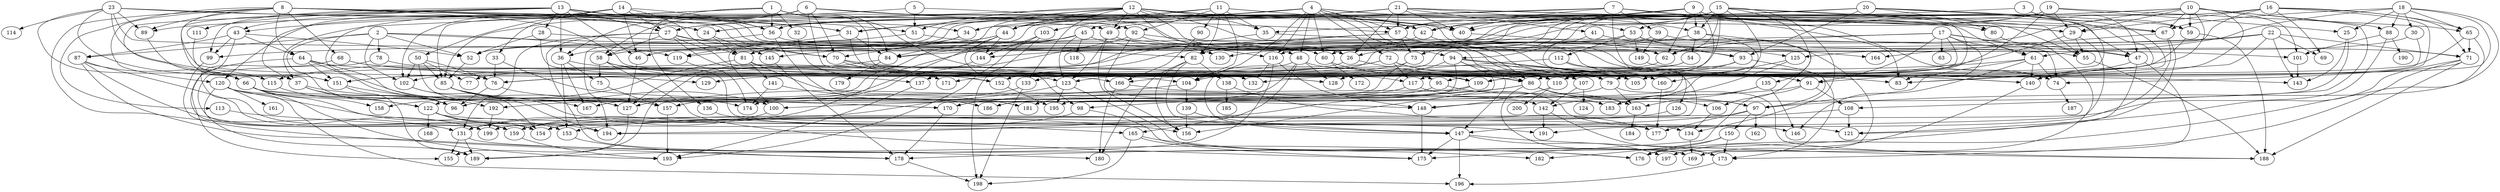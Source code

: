 // DAG automatically generated by daggen at Wed Apr 12 12:21:28 2017
// ./daggen --dot -n 200 --jump=5 --fat=0.6 --regularity=0.2 --density=0.2 
digraph G {
  1 [size="28991029248", alpha="0.19"]
  1 -> 32 [size ="75497472"]
  1 -> 43 [size ="75497472"]
  1 -> 56 [size ="75497472"]
  1 -> 79 [size ="75497472"]
  1 -> 84 [size ="75497472"]
  1 -> 96 [size ="75497472"]
  1 -> 105 [size ="75497472"]
  1 -> 120 [size ="75497472"]
  1 -> 136 [size ="75497472"]
  2 [size="470163692188", alpha="0.00"]
  2 -> 52 [size ="301989888"]
  2 -> 78 [size ="301989888"]
  2 -> 82 [size ="301989888"]
  2 -> 87 [size ="301989888"]
  2 -> 96 [size ="301989888"]
  2 -> 102 [size ="301989888"]
  2 -> 119 [size ="301989888"]
  3 [size="28306644899", alpha="0.16"]
  3 -> 42 [size ="679477248"]
  3 -> 47 [size ="679477248"]
  3 -> 59 [size ="679477248"]
  4 [size="1073741824000", alpha="0.06"]
  4 -> 24 [size ="838860800"]
  4 -> 36 [size ="838860800"]
  4 -> 38 [size ="838860800"]
  4 -> 44 [size ="838860800"]
  4 -> 45 [size ="838860800"]
  4 -> 48 [size ="838860800"]
  4 -> 56 [size ="838860800"]
  4 -> 57 [size ="838860800"]
  4 -> 60 [size ="838860800"]
  4 -> 61 [size ="838860800"]
  4 -> 72 [size ="838860800"]
  4 -> 79 [size ="838860800"]
  4 -> 86 [size ="838860800"]
  4 -> 104 [size ="838860800"]
  4 -> 116 [size ="838860800"]
  5 [size="323592877969", alpha="0.06"]
  5 -> 51 [size ="209715200"]
  5 -> 85 [size ="209715200"]
  5 -> 86 [size ="209715200"]
  6 [size="864941381123", alpha="0.19"]
  6 -> 36 [size ="679477248"]
  6 -> 37 [size ="679477248"]
  6 -> 42 [size ="679477248"]
  6 -> 49 [size ="679477248"]
  6 -> 57 [size ="679477248"]
  6 -> 58 [size ="679477248"]
  6 -> 70 [size ="679477248"]
  6 -> 85 [size ="679477248"]
  6 -> 95 [size ="679477248"]
  6 -> 102 [size ="679477248"]
  7 [size="134217728000", alpha="0.17"]
  7 -> 34 [size ="209715200"]
  7 -> 39 [size ="209715200"]
  7 -> 42 [size ="209715200"]
  7 -> 74 [size ="209715200"]
  7 -> 83 [size ="209715200"]
  7 -> 89 [size ="209715200"]
  7 -> 126 [size ="209715200"]
  8 [size="183031354463", alpha="0.13"]
  8 -> 24 [size ="209715200"]
  8 -> 26 [size ="209715200"]
  8 -> 31 [size ="209715200"]
  8 -> 34 [size ="209715200"]
  8 -> 64 [size ="209715200"]
  8 -> 68 [size ="209715200"]
  8 -> 70 [size ="209715200"]
  8 -> 89 [size ="209715200"]
  8 -> 113 [size ="209715200"]
  8 -> 117 [size ="209715200"]
  8 -> 120 [size ="209715200"]
  8 -> 129 [size ="209715200"]
  8 -> 131 [size ="209715200"]
  9 [size="12732794103", alpha="0.20"]
  9 -> 27 [size ="301989888"]
  9 -> 34 [size ="301989888"]
  9 -> 38 [size ="301989888"]
  9 -> 40 [size ="301989888"]
  9 -> 47 [size ="301989888"]
  9 -> 55 [size ="301989888"]
  9 -> 62 [size ="301989888"]
  9 -> 79 [size ="301989888"]
  9 -> 81 [size ="301989888"]
  9 -> 83 [size ="301989888"]
  9 -> 128 [size ="301989888"]
  10 [size="368293445632", alpha="0.09"]
  10 -> 29 [size ="411041792"]
  10 -> 42 [size ="411041792"]
  10 -> 53 [size ="411041792"]
  10 -> 59 [size ="411041792"]
  10 -> 67 [size ="411041792"]
  10 -> 88 [size ="411041792"]
  10 -> 101 [size ="411041792"]
  10 -> 104 [size ="411041792"]
  10 -> 108 [size ="411041792"]
  10 -> 109 [size ="411041792"]
  10 -> 116 [size ="411041792"]
  11 [size="194235158988", alpha="0.05"]
  11 -> 35 [size ="134217728"]
  11 -> 40 [size ="134217728"]
  11 -> 44 [size ="134217728"]
  11 -> 74 [size ="134217728"]
  11 -> 82 [size ="134217728"]
  11 -> 90 [size ="134217728"]
  11 -> 92 [size ="134217728"]
  11 -> 103 [size ="134217728"]
  11 -> 104 [size ="134217728"]
  12 [size="47019694297", alpha="0.08"]
  12 -> 26 [size ="838860800"]
  12 -> 27 [size ="838860800"]
  12 -> 29 [size ="838860800"]
  12 -> 31 [size ="838860800"]
  12 -> 35 [size ="838860800"]
  12 -> 40 [size ="838860800"]
  12 -> 42 [size ="838860800"]
  12 -> 44 [size ="838860800"]
  12 -> 49 [size ="838860800"]
  12 -> 51 [size ="838860800"]
  12 -> 84 [size ="838860800"]
  12 -> 91 [size ="838860800"]
  12 -> 110 [size ="838860800"]
  12 -> 133 [size ="838860800"]
  13 [size="782757789696", alpha="0.12"]
  13 -> 27 [size ="679477248"]
  13 -> 28 [size ="679477248"]
  13 -> 36 [size ="679477248"]
  13 -> 43 [size ="679477248"]
  13 -> 46 [size ="679477248"]
  13 -> 51 [size ="679477248"]
  13 -> 56 [size ="679477248"]
  13 -> 62 [size ="679477248"]
  13 -> 66 [size ="679477248"]
  13 -> 92 [size ="679477248"]
  13 -> 99 [size ="679477248"]
  13 -> 111 [size ="679477248"]
  13 -> 115 [size ="679477248"]
  14 [size="18500509262", alpha="0.06"]
  14 -> 27 [size ="838860800"]
  14 -> 33 [size ="838860800"]
  14 -> 37 [size ="838860800"]
  14 -> 46 [size ="838860800"]
  14 -> 50 [size ="838860800"]
  14 -> 56 [size ="838860800"]
  14 -> 81 [size ="838860800"]
  15 [size="549755813888", alpha="0.04"]
  15 -> 38 [size ="536870912"]
  15 -> 40 [size ="536870912"]
  15 -> 55 [size ="536870912"]
  15 -> 60 [size ="536870912"]
  15 -> 62 [size ="536870912"]
  15 -> 67 [size ="536870912"]
  15 -> 73 [size ="536870912"]
  15 -> 82 [size ="536870912"]
  15 -> 94 [size ="536870912"]
  15 -> 110 [size ="536870912"]
  15 -> 133 [size ="536870912"]
  15 -> 134 [size ="536870912"]
  15 -> 135 [size ="536870912"]
  16 [size="14750147476", alpha="0.08"]
  16 -> 29 [size ="679477248"]
  16 -> 56 [size ="679477248"]
  16 -> 57 [size ="679477248"]
  16 -> 58 [size ="679477248"]
  16 -> 65 [size ="679477248"]
  16 -> 69 [size ="679477248"]
  16 -> 71 [size ="679477248"]
  16 -> 74 [size ="679477248"]
  17 [size="782757789696", alpha="0.09"]
  17 -> 47 [size ="679477248"]
  17 -> 61 [size ="679477248"]
  17 -> 62 [size ="679477248"]
  17 -> 63 [size ="679477248"]
  17 -> 74 [size ="679477248"]
  17 -> 83 [size ="679477248"]
  17 -> 84 [size ="679477248"]
  17 -> 86 [size ="679477248"]
  17 -> 91 [size ="679477248"]
  18 [size="2235261619", alpha="0.08"]
  18 -> 25 [size ="75497472"]
  18 -> 30 [size ="75497472"]
  18 -> 65 [size ="75497472"]
  18 -> 67 [size ="75497472"]
  18 -> 88 [size ="75497472"]
  18 -> 97 [size ="75497472"]
  18 -> 105 [size ="75497472"]
  18 -> 125 [size ="75497472"]
  19 [size="2265919629", alpha="0.05"]
  19 -> 25 [size ="134217728"]
  19 -> 29 [size ="134217728"]
  19 -> 52 [size ="134217728"]
  19 -> 65 [size ="134217728"]
  19 -> 110 [size ="134217728"]
  19 -> 119 [size ="134217728"]
  19 -> 144 [size ="134217728"]
  20 [size="15109796092", alpha="0.17"]
  20 -> 35 [size ="33554432"]
  20 -> 49 [size ="33554432"]
  20 -> 57 [size ="33554432"]
  20 -> 59 [size ="33554432"]
  20 -> 80 [size ="33554432"]
  20 -> 93 [size ="33554432"]
  20 -> 117 [size ="33554432"]
  20 -> 140 [size ="33554432"]
  21 [size="134217728000", alpha="0.07"]
  21 -> 24 [size ="209715200"]
  21 -> 26 [size ="209715200"]
  21 -> 29 [size ="209715200"]
  21 -> 31 [size ="209715200"]
  21 -> 40 [size ="209715200"]
  21 -> 41 [size ="209715200"]
  21 -> 53 [size ="209715200"]
  21 -> 57 [size ="209715200"]
  21 -> 58 [size ="209715200"]
  21 -> 80 [size ="209715200"]
  21 -> 84 [size ="209715200"]
  22 [size="3339406864", alpha="0.06"]
  22 -> 26 [size ="301989888"]
  22 -> 69 [size ="301989888"]
  22 -> 71 [size ="301989888"]
  22 -> 83 [size ="301989888"]
  22 -> 99 [size ="301989888"]
  22 -> 143 [size ="301989888"]
  23 [size="11026999442", alpha="0.06"]
  23 -> 24 [size ="209715200"]
  23 -> 31 [size ="209715200"]
  23 -> 37 [size ="209715200"]
  23 -> 55 [size ="209715200"]
  23 -> 66 [size ="209715200"]
  23 -> 67 [size ="209715200"]
  23 -> 76 [size ="209715200"]
  23 -> 89 [size ="209715200"]
  23 -> 114 [size ="209715200"]
  24 [size="20843519356", alpha="0.18"]
  24 -> 81 [size ="33554432"]
  24 -> 145 [size ="33554432"]
  25 [size="782757789696", alpha="0.20"]
  25 -> 143 [size ="679477248"]
  25 -> 148 [size ="679477248"]
  26 [size="4111122495", alpha="0.15"]
  26 -> 109 [size ="209715200"]
  26 -> 147 [size ="209715200"]
  27 [size="2537534755", alpha="0.08"]
  27 -> 58 [size ="209715200"]
  27 -> 60 [size ="209715200"]
  27 -> 70 [size ="209715200"]
  27 -> 86 [size ="209715200"]
  27 -> 128 [size ="209715200"]
  27 -> 131 [size ="209715200"]
  27 -> 169 [size ="209715200"]
  28 [size="68719476736", alpha="0.14"]
  28 -> 47 [size ="134217728"]
  28 -> 52 [size ="134217728"]
  28 -> 123 [size ="134217728"]
  29 [size="39715518616", alpha="0.10"]
  29 -> 55 [size ="838860800"]
  29 -> 95 [size ="838860800"]
  29 -> 147 [size ="838860800"]
  30 [size="676494397228", alpha="0.04"]
  30 -> 61 [size ="536870912"]
  30 -> 140 [size ="536870912"]
  31 [size="8054873035", alpha="0.11"]
  31 -> 84 [size ="301989888"]
  31 -> 109 [size ="301989888"]
  31 -> 119 [size ="301989888"]
  32 [size="9349775264", alpha="0.11"]
  32 -> 152 [size ="536870912"]
  33 [size="28991029248", alpha="0.13"]
  33 -> 76 [size ="75497472"]
  33 -> 97 [size ="75497472"]
  34 [size="1073741824000", alpha="0.07"]
  34 -> 46 [size ="838860800"]
  34 -> 70 [size ="838860800"]
  35 [size="1073741824000", alpha="0.05"]
  35 -> 77 [size ="838860800"]
  35 -> 93 [size ="838860800"]
  36 [size="45820393548", alpha="0.01"]
  36 -> 75 [size ="33554432"]
  36 -> 128 [size ="33554432"]
  36 -> 153 [size ="33554432"]
  36 -> 167 [size ="33554432"]
  37 [size="173316289068", alpha="0.09"]
  37 -> 96 [size ="536870912"]
  37 -> 122 [size ="536870912"]
  37 -> 157 [size ="536870912"]
  38 [size="782757789696", alpha="0.06"]
  38 -> 54 [size ="679477248"]
  38 -> 106 [size ="679477248"]
  38 -> 130 [size ="679477248"]
  38 -> 142 [size ="679477248"]
  39 [size="549755813888", alpha="0.08"]
  39 -> 71 [size ="536870912"]
  39 -> 137 [size ="536870912"]
  39 -> 149 [size ="536870912"]
  40 [size="3590790764", alpha="0.10"]
  40 -> 62 [size ="134217728"]
  41 [size="28991029248", alpha="0.02"]
  41 -> 160 [size ="75497472"]
  41 -> 164 [size ="75497472"]
  42 [size="5136438840", alpha="0.06"]
  42 -> 76 [size ="134217728"]
  42 -> 160 [size ="134217728"]
  43 [size="405143784360", alpha="0.01"]
  43 -> 52 [size ="838860800"]
  43 -> 64 [size ="838860800"]
  43 -> 87 [size ="838860800"]
  43 -> 99 [size ="838860800"]
  43 -> 131 [size ="838860800"]
  44 [size="28991029248", alpha="0.16"]
  44 -> 46 [size ="75497472"]
  44 -> 81 [size ="75497472"]
  44 -> 98 [size ="75497472"]
  44 -> 122 [size ="75497472"]
  44 -> 144 [size ="75497472"]
  44 -> 159 [size ="75497472"]
  45 [size="443519853346", alpha="0.09"]
  45 -> 48 [size ="411041792"]
  45 -> 52 [size ="411041792"]
  45 -> 96 [size ="411041792"]
  45 -> 118 [size ="411041792"]
  45 -> 123 [size ="411041792"]
  45 -> 145 [size ="411041792"]
  46 [size="46880278512", alpha="0.13"]
  46 -> 127 [size ="838860800"]
  47 [size="37626355119", alpha="0.05"]
  47 -> 91 [size ="838860800"]
  47 -> 121 [size ="838860800"]
  47 -> 169 [size ="838860800"]
  48 [size="52754693322", alpha="0.02"]
  48 -> 83 [size ="838860800"]
  48 -> 115 [size ="838860800"]
  48 -> 128 [size ="838860800"]
  48 -> 165 [size ="838860800"]
  48 -> 181 [size ="838860800"]
  49 [size="11807204983", alpha="0.15"]
  49 -> 94 [size ="209715200"]
  49 -> 123 [size ="209715200"]
  49 -> 156 [size ="209715200"]
  50 [size="229578387631", alpha="0.07"]
  50 -> 76 [size ="209715200"]
  50 -> 77 [size ="209715200"]
  50 -> 85 [size ="209715200"]
  50 -> 102 [size ="209715200"]
  50 -> 127 [size ="209715200"]
  51 [size="782757789696", alpha="0.20"]
  51 -> 100 [size ="679477248"]
  51 -> 130 [size ="679477248"]
  52 [size="2558702044", alpha="0.17"]
  52 -> 85 [size ="75497472"]
  53 [size="328464707", alpha="0.01"]
  53 -> 93 [size ="33554432"]
  53 -> 112 [size ="33554432"]
  53 -> 149 [size ="33554432"]
  53 -> 166 [size ="33554432"]
  53 -> 176 [size ="33554432"]
  54 [size="782757789696", alpha="0.17"]
  54 -> 76 [size ="679477248"]
  54 -> 171 [size ="679477248"]
  55 [size="549755813888", alpha="0.15"]
  55 -> 188 [size ="536870912"]
  56 [size="549755813888", alpha="0.03"]
  56 -> 101 [size ="536870912"]
  56 -> 181 [size ="536870912"]
  56 -> 194 [size ="536870912"]
  57 [size="144909082968", alpha="0.01"]
  57 -> 73 [size ="536870912"]
  57 -> 82 [size ="536870912"]
  57 -> 91 [size ="536870912"]
  57 -> 151 [size ="536870912"]
  58 [size="830103412060", alpha="0.10"]
  58 -> 75 [size ="536870912"]
  58 -> 137 [size ="536870912"]
  58 -> 152 [size ="536870912"]
  58 -> 175 [size ="536870912"]
  58 -> 177 [size ="536870912"]
  59 [size="231928233984", alpha="0.14"]
  59 -> 132 [size ="301989888"]
  59 -> 188 [size ="301989888"]
  60 [size="78775759128", alpha="0.07"]
  60 -> 86 [size ="134217728"]
  60 -> 172 [size ="134217728"]
  61 [size="68719476736", alpha="0.04"]
  61 -> 74 [size ="134217728"]
  61 -> 97 [size ="134217728"]
  61 -> 109 [size ="134217728"]
  61 -> 140 [size ="134217728"]
  61 -> 146 [size ="134217728"]
  62 [size="12510899456", alpha="0.14"]
  62 -> 129 [size ="838860800"]
  63 [size="357948977108", alpha="0.13"]
  64 [size="517826792763", alpha="0.12"]
  64 -> 127 [size ="838860800"]
  64 -> 140 [size ="838860800"]
  64 -> 151 [size ="838860800"]
  64 -> 155 [size ="838860800"]
  64 -> 174 [size ="838860800"]
  65 [size="68719476736", alpha="0.00"]
  65 -> 71 [size ="134217728"]
  65 -> 152 [size ="134217728"]
  65 -> 176 [size ="134217728"]
  66 [size="6156767265", alpha="0.03"]
  66 -> 148 [size ="411041792"]
  66 -> 153 [size ="411041792"]
  66 -> 158 [size ="411041792"]
  66 -> 170 [size ="411041792"]
  66 -> 193 [size ="411041792"]
  67 [size="8221065634", alpha="0.05"]
  67 -> 164 [size ="838860800"]
  67 -> 178 [size ="838860800"]
  67 -> 191 [size ="838860800"]
  68 [size="68719476736", alpha="0.13"]
  68 -> 104 [size ="134217728"]
  68 -> 154 [size ="134217728"]
  68 -> 171 [size ="134217728"]
  69 [size="68719476736", alpha="0.05"]
  70 [size="4515993650", alpha="0.01"]
  70 -> 110 [size ="75497472"]
  70 -> 140 [size ="75497472"]
  70 -> 166 [size ="75497472"]
  71 [size="8589934592", alpha="0.00"]
  71 -> 104 [size ="33554432"]
  71 -> 121 [size ="33554432"]
  71 -> 173 [size ="33554432"]
  71 -> 188 [size ="33554432"]
  72 [size="368293445632", alpha="0.20"]
  72 -> 102 [size ="411041792"]
  72 -> 107 [size ="411041792"]
  72 -> 110 [size ="411041792"]
  72 -> 117 [size ="411041792"]
  72 -> 151 [size ="411041792"]
  73 [size="3535903169", alpha="0.17"]
  73 -> 152 [size ="134217728"]
  73 -> 192 [size ="134217728"]
  74 [size="11141506532", alpha="0.08"]
  74 -> 187 [size ="301989888"]
  75 [size="17196779733", alpha="0.17"]
  75 -> 157 [size ="301989888"]
  76 [size="3035482426", alpha="0.13"]
  76 -> 96 [size ="134217728"]
  76 -> 186 [size ="134217728"]
  77 [size="4008776678", alpha="0.08"]
  78 [size="7530400151", alpha="0.08"]
  78 -> 132 [size ="134217728"]
  78 -> 199 [size ="134217728"]
  79 [size="54932987868", alpha="0.18"]
  79 -> 100 [size ="134217728"]
  79 -> 163 [size ="134217728"]
  79 -> 188 [size ="134217728"]
  80 [size="549755813888", alpha="0.18"]
  80 -> 169 [size ="536870912"]
  81 [size="12067149441", alpha="0.16"]
  81 -> 141 [size ="209715200"]
  81 -> 142 [size ="209715200"]
  81 -> 143 [size ="209715200"]
  81 -> 158 [size ="209715200"]
  82 [size="134217728000", alpha="0.19"]
  82 -> 138 [size ="209715200"]
  82 -> 147 [size ="209715200"]
  82 -> 156 [size ="209715200"]
  82 -> 180 [size ="209715200"]
  83 [size="601264886821", alpha="0.19"]
  84 [size="48151701485", alpha="0.08"]
  84 -> 127 [size ="75497472"]
  84 -> 179 [size ="75497472"]
  85 [size="470795341120", alpha="0.01"]
  85 -> 100 [size ="536870912"]
  85 -> 134 [size ="536870912"]
  85 -> 167 [size ="536870912"]
  85 -> 186 [size ="536870912"]
  86 [size="68719476736", alpha="0.11"]
  86 -> 97 [size ="134217728"]
  86 -> 98 [size ="134217728"]
  86 -> 106 [size ="134217728"]
  86 -> 163 [size ="134217728"]
  86 -> 170 [size ="134217728"]
  86 -> 173 [size ="134217728"]
  87 [size="16646609726", alpha="0.03"]
  87 -> 115 [size ="301989888"]
  87 -> 159 [size ="301989888"]
  87 -> 176 [size ="301989888"]
  87 -> 199 [size ="301989888"]
  88 [size="20331576087", alpha="0.05"]
  88 -> 101 [size ="679477248"]
  88 -> 154 [size ="679477248"]
  88 -> 190 [size ="679477248"]
  89 [size="168052108668", alpha="0.14"]
  89 -> 151 [size ="134217728"]
  90 [size="7339031140", alpha="0.03"]
  90 -> 166 [size ="301989888"]
  91 [size="28991029248", alpha="0.06"]
  91 -> 108 [size ="75497472"]
  91 -> 170 [size ="75497472"]
  91 -> 175 [size ="75497472"]
  92 [size="804829186805", alpha="0.11"]
  92 -> 116 [size ="679477248"]
  92 -> 125 [size ="679477248"]
  92 -> 183 [size ="679477248"]
  92 -> 189 [size ="679477248"]
  93 [size="68640488695", alpha="0.09"]
  93 -> 97 [size ="75497472"]
  93 -> 105 [size ="75497472"]
  93 -> 123 [size ="75497472"]
  94 [size="6589272286", alpha="0.06"]
  94 -> 105 [size ="679477248"]
  94 -> 107 [size ="679477248"]
  94 -> 147 [size ="679477248"]
  94 -> 156 [size ="679477248"]
  94 -> 157 [size ="679477248"]
  94 -> 160 [size ="679477248"]
  94 -> 195 [size ="679477248"]
  95 [size="782757789696", alpha="0.15"]
  95 -> 163 [size ="679477248"]
  95 -> 181 [size ="679477248"]
  96 [size="794336771850", alpha="0.03"]
  97 [size="1567218266", alpha="0.16"]
  97 -> 150 [size ="134217728"]
  97 -> 153 [size ="134217728"]
  97 -> 162 [size ="134217728"]
  97 -> 177 [size ="134217728"]
  98 [size="7228847731", alpha="0.10"]
  98 -> 131 [size ="209715200"]
  98 -> 182 [size ="209715200"]
  99 [size="1073741824000", alpha="0.14"]
  99 -> 178 [size ="838860800"]
  100 [size="20920462280", alpha="0.17"]
  100 -> 131 [size ="536870912"]
  101 [size="40844564170", alpha="0.19"]
  101 -> 143 [size ="33554432"]
  102 [size="782757789696", alpha="0.15"]
  102 -> 154 [size ="679477248"]
  102 -> 194 [size ="679477248"]
  103 [size="874403668747", alpha="0.14"]
  103 -> 144 [size ="679477248"]
  103 -> 193 [size ="679477248"]
  103 -> 198 [size ="679477248"]
  104 [size="28991029248", alpha="0.10"]
  104 -> 127 [size ="75497472"]
  104 -> 139 [size ="75497472"]
  105 [size="19749267101", alpha="0.18"]
  106 [size="1852519454", alpha="0.02"]
  106 -> 134 [size ="75497472"]
  107 [size="4932859363", alpha="0.02"]
  107 -> 124 [size ="209715200"]
  107 -> 142 [size ="209715200"]
  108 [size="224069027972", alpha="0.19"]
  108 -> 121 [size ="679477248"]
  108 -> 199 [size ="679477248"]
  109 [size="18004496875", alpha="0.16"]
  109 -> 174 [size ="838860800"]
  109 -> 194 [size ="838860800"]
  110 [size="5540838072", alpha="0.07"]
  110 -> 148 [size ="301989888"]
  110 -> 200 [size ="301989888"]
  111 [size="1073741824000", alpha="0.03"]
  111 -> 151 [size ="838860800"]
  112 [size="447724787339", alpha="0.02"]
  112 -> 128 [size ="301989888"]
  112 -> 186 [size ="301989888"]
  112 -> 194 [size ="301989888"]
  113 [size="648401420591", alpha="0.16"]
  113 -> 156 [size ="411041792"]
  114 [size="68719476736", alpha="0.12"]
  115 [size="549755813888", alpha="0.12"]
  115 -> 122 [size ="536870912"]
  116 [size="813936242909", alpha="0.15"]
  116 -> 132 [size ="679477248"]
  116 -> 148 [size ="679477248"]
  116 -> 189 [size ="679477248"]
  117 [size="723608553561", alpha="0.09"]
  117 -> 121 [size ="838860800"]
  117 -> 186 [size ="838860800"]
  118 [size="145522890433", alpha="0.11"]
  119 [size="95788955926", alpha="0.14"]
  119 -> 174 [size ="75497472"]
  120 [size="549755813888", alpha="0.07"]
  120 -> 161 [size ="536870912"]
  120 -> 170 [size ="536870912"]
  120 -> 189 [size ="536870912"]
  120 -> 191 [size ="536870912"]
  120 -> 196 [size ="536870912"]
  121 [size="178444680228", alpha="0.10"]
  122 [size="68719476736", alpha="0.02"]
  122 -> 146 [size ="134217728"]
  122 -> 154 [size ="134217728"]
  122 -> 159 [size ="134217728"]
  122 -> 168 [size ="134217728"]
  122 -> 194 [size ="134217728"]
  123 [size="999748904791", alpha="0.14"]
  123 -> 159 [size ="679477248"]
  123 -> 169 [size ="679477248"]
  123 -> 195 [size ="679477248"]
  124 [size="5820903926", alpha="0.09"]
  125 [size="368293445632", alpha="0.05"]
  125 -> 160 [size ="411041792"]
  125 -> 183 [size ="411041792"]
  126 [size="8589934592", alpha="0.05"]
  126 -> 154 [size ="33554432"]
  127 [size="231928233984", alpha="0.05"]
  127 -> 155 [size ="301989888"]
  128 [size="549755813888", alpha="0.01"]
  129 [size="368293445632", alpha="0.19"]
  130 [size="1038303607859", alpha="0.15"]
  131 [size="13979840996", alpha="0.01"]
  131 -> 155 [size ="301989888"]
  131 -> 180 [size ="301989888"]
  131 -> 189 [size ="301989888"]
  132 [size="38121701943", alpha="0.10"]
  133 [size="19995096741", alpha="0.19"]
  133 -> 157 [size ="679477248"]
  133 -> 198 [size ="679477248"]
  134 [size="8589934592", alpha="0.11"]
  134 -> 169 [size ="33554432"]
  135 [size="8589934592", alpha="0.16"]
  135 -> 146 [size ="33554432"]
  135 -> 163 [size ="33554432"]
  135 -> 183 [size ="33554432"]
  136 [size="598712447769", alpha="0.09"]
  136 -> 165 [size ="679477248"]
  137 [size="3960831732", alpha="0.03"]
  137 -> 193 [size ="134217728"]
  138 [size="1033147839", alpha="0.12"]
  138 -> 177 [size ="33554432"]
  138 -> 185 [size ="33554432"]
  139 [size="8589934592", alpha="0.20"]
  139 -> 147 [size ="33554432"]
  139 -> 156 [size ="33554432"]
  140 [size="31258339063", alpha="0.01"]
  140 -> 197 [size ="75497472"]
  141 [size="247010632625", alpha="0.12"]
  141 -> 174 [size ="411041792"]
  141 -> 181 [size ="411041792"]
  142 [size="301356159288", alpha="0.18"]
  142 -> 173 [size ="679477248"]
  142 -> 191 [size ="679477248"]
  143 [size="1239434964", alpha="0.03"]
  144 [size="277820270229", alpha="0.15"]
  144 -> 167 [size ="301989888"]
  145 [size="187809816532", alpha="0.19"]
  145 -> 178 [size ="838860800"]
  146 [size="11287255915", alpha="0.10"]
  147 [size="28991029248", alpha="0.07"]
  147 -> 175 [size ="75497472"]
  147 -> 188 [size ="75497472"]
  147 -> 196 [size ="75497472"]
  147 -> 197 [size ="75497472"]
  148 [size="324533519250", alpha="0.20"]
  148 -> 175 [size ="209715200"]
  149 [size="98797716888", alpha="0.02"]
  149 -> 173 [size ="134217728"]
  150 [size="368293445632", alpha="0.17"]
  150 -> 173 [size ="411041792"]
  150 -> 176 [size ="411041792"]
  150 -> 182 [size ="411041792"]
  151 [size="797483953796", alpha="0.06"]
  151 -> 189 [size ="679477248"]
  151 -> 192 [size ="679477248"]
  152 [size="71820551153", alpha="0.01"]
  152 -> 195 [size ="75497472"]
  153 [size="24828144355", alpha="0.00"]
  153 -> 178 [size ="411041792"]
  154 [size="579351908512", alpha="0.18"]
  155 [size="1142838152250", alpha="0.06"]
  156 [size="1070175753562", alpha="0.05"]
  157 [size="4330514497", alpha="0.14"]
  157 -> 193 [size ="75497472"]
  158 [size="13530610370", alpha="0.10"]
  159 [size="797836500394", alpha="0.02"]
  159 -> 193 [size ="838860800"]
  160 [size="40646425113", alpha="0.14"]
  160 -> 177 [size ="33554432"]
  161 [size="549755813888", alpha="0.11"]
  162 [size="354316643441", alpha="0.13"]
  163 [size="86497280228", alpha="0.04"]
  163 -> 184 [size ="75497472"]
  164 [size="231928233984", alpha="0.11"]
  165 [size="36703981416", alpha="0.15"]
  165 -> 175 [size ="33554432"]
  165 -> 176 [size ="33554432"]
  165 -> 198 [size ="33554432"]
  166 [size="1705526327", alpha="0.00"]
  166 -> 180 [size ="33554432"]
  166 -> 183 [size ="33554432"]
  167 [size="1689223484", alpha="0.07"]
  168 [size="572087260676", alpha="0.14"]
  169 [size="231928233984", alpha="0.06"]
  170 [size="1027504591835", alpha="0.03"]
  170 -> 178 [size ="838860800"]
  171 [size="12251318539", alpha="0.17"]
  172 [size="8589934592", alpha="0.04"]
  173 [size="231928233984", alpha="0.11"]
  173 -> 196 [size ="301989888"]
  174 [size="6564796460", alpha="0.14"]
  175 [size="148840599120", alpha="0.05"]
  176 [size="1073741824000", alpha="0.10"]
  177 [size="320098703007", alpha="0.15"]
  178 [size="935579414030", alpha="0.05"]
  178 -> 198 [size ="679477248"]
  179 [size="549755813888", alpha="0.16"]
  180 [size="34105952766", alpha="0.08"]
  181 [size="68719476736", alpha="0.15"]
  182 [size="28991029248", alpha="0.11"]
  183 [size="62566793398", alpha="0.04"]
  184 [size="20191457674", alpha="0.08"]
  185 [size="1073741824000", alpha="0.15"]
  186 [size="8560724495", alpha="0.20"]
  187 [size="28991029248", alpha="0.03"]
  188 [size="549755813888", alpha="0.01"]
  189 [size="507677438372", alpha="0.19"]
  190 [size="14211958382", alpha="0.04"]
  191 [size="549755813888", alpha="0.06"]
  192 [size="393075153", alpha="0.19"]
  192 -> 199 [size ="33554432"]
  193 [size="368293445632", alpha="0.18"]
  194 [size="26547035050", alpha="0.19"]
  195 [size="1073741824000", alpha="0.14"]
  196 [size="340292236533", alpha="0.05"]
  197 [size="61565691849", alpha="0.03"]
  198 [size="669314276644", alpha="0.08"]
  199 [size="8589934592", alpha="0.01"]
  200 [size="782757789696", alpha="0.08"]
}
